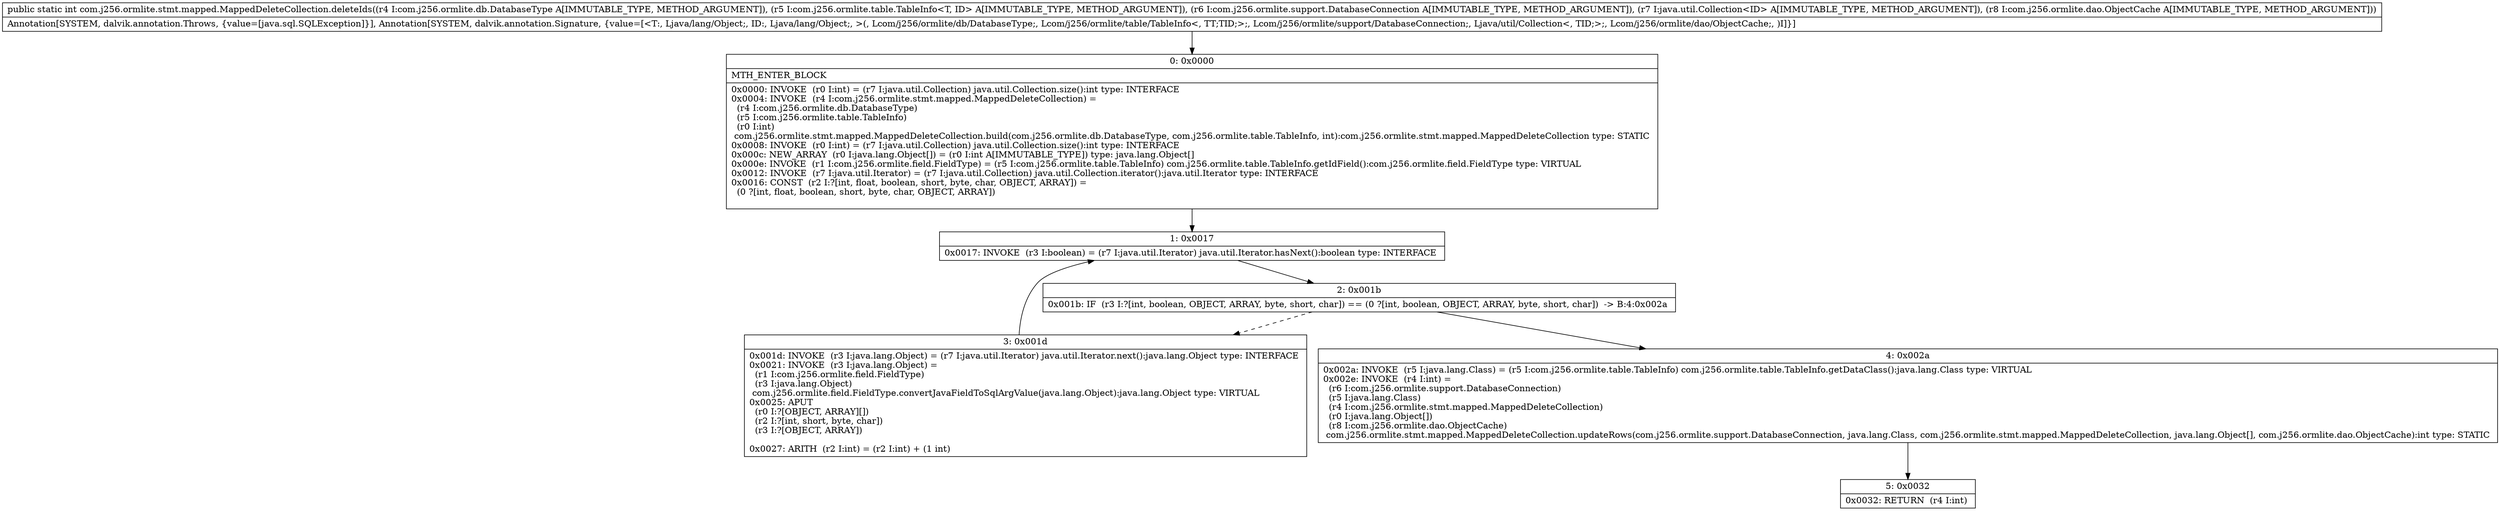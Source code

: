digraph "CFG forcom.j256.ormlite.stmt.mapped.MappedDeleteCollection.deleteIds(Lcom\/j256\/ormlite\/db\/DatabaseType;Lcom\/j256\/ormlite\/table\/TableInfo;Lcom\/j256\/ormlite\/support\/DatabaseConnection;Ljava\/util\/Collection;Lcom\/j256\/ormlite\/dao\/ObjectCache;)I" {
Node_0 [shape=record,label="{0\:\ 0x0000|MTH_ENTER_BLOCK\l|0x0000: INVOKE  (r0 I:int) = (r7 I:java.util.Collection) java.util.Collection.size():int type: INTERFACE \l0x0004: INVOKE  (r4 I:com.j256.ormlite.stmt.mapped.MappedDeleteCollection) = \l  (r4 I:com.j256.ormlite.db.DatabaseType)\l  (r5 I:com.j256.ormlite.table.TableInfo)\l  (r0 I:int)\l com.j256.ormlite.stmt.mapped.MappedDeleteCollection.build(com.j256.ormlite.db.DatabaseType, com.j256.ormlite.table.TableInfo, int):com.j256.ormlite.stmt.mapped.MappedDeleteCollection type: STATIC \l0x0008: INVOKE  (r0 I:int) = (r7 I:java.util.Collection) java.util.Collection.size():int type: INTERFACE \l0x000c: NEW_ARRAY  (r0 I:java.lang.Object[]) = (r0 I:int A[IMMUTABLE_TYPE]) type: java.lang.Object[] \l0x000e: INVOKE  (r1 I:com.j256.ormlite.field.FieldType) = (r5 I:com.j256.ormlite.table.TableInfo) com.j256.ormlite.table.TableInfo.getIdField():com.j256.ormlite.field.FieldType type: VIRTUAL \l0x0012: INVOKE  (r7 I:java.util.Iterator) = (r7 I:java.util.Collection) java.util.Collection.iterator():java.util.Iterator type: INTERFACE \l0x0016: CONST  (r2 I:?[int, float, boolean, short, byte, char, OBJECT, ARRAY]) = \l  (0 ?[int, float, boolean, short, byte, char, OBJECT, ARRAY])\l \l}"];
Node_1 [shape=record,label="{1\:\ 0x0017|0x0017: INVOKE  (r3 I:boolean) = (r7 I:java.util.Iterator) java.util.Iterator.hasNext():boolean type: INTERFACE \l}"];
Node_2 [shape=record,label="{2\:\ 0x001b|0x001b: IF  (r3 I:?[int, boolean, OBJECT, ARRAY, byte, short, char]) == (0 ?[int, boolean, OBJECT, ARRAY, byte, short, char])  \-\> B:4:0x002a \l}"];
Node_3 [shape=record,label="{3\:\ 0x001d|0x001d: INVOKE  (r3 I:java.lang.Object) = (r7 I:java.util.Iterator) java.util.Iterator.next():java.lang.Object type: INTERFACE \l0x0021: INVOKE  (r3 I:java.lang.Object) = \l  (r1 I:com.j256.ormlite.field.FieldType)\l  (r3 I:java.lang.Object)\l com.j256.ormlite.field.FieldType.convertJavaFieldToSqlArgValue(java.lang.Object):java.lang.Object type: VIRTUAL \l0x0025: APUT  \l  (r0 I:?[OBJECT, ARRAY][])\l  (r2 I:?[int, short, byte, char])\l  (r3 I:?[OBJECT, ARRAY])\l \l0x0027: ARITH  (r2 I:int) = (r2 I:int) + (1 int) \l}"];
Node_4 [shape=record,label="{4\:\ 0x002a|0x002a: INVOKE  (r5 I:java.lang.Class) = (r5 I:com.j256.ormlite.table.TableInfo) com.j256.ormlite.table.TableInfo.getDataClass():java.lang.Class type: VIRTUAL \l0x002e: INVOKE  (r4 I:int) = \l  (r6 I:com.j256.ormlite.support.DatabaseConnection)\l  (r5 I:java.lang.Class)\l  (r4 I:com.j256.ormlite.stmt.mapped.MappedDeleteCollection)\l  (r0 I:java.lang.Object[])\l  (r8 I:com.j256.ormlite.dao.ObjectCache)\l com.j256.ormlite.stmt.mapped.MappedDeleteCollection.updateRows(com.j256.ormlite.support.DatabaseConnection, java.lang.Class, com.j256.ormlite.stmt.mapped.MappedDeleteCollection, java.lang.Object[], com.j256.ormlite.dao.ObjectCache):int type: STATIC \l}"];
Node_5 [shape=record,label="{5\:\ 0x0032|0x0032: RETURN  (r4 I:int) \l}"];
MethodNode[shape=record,label="{public static int com.j256.ormlite.stmt.mapped.MappedDeleteCollection.deleteIds((r4 I:com.j256.ormlite.db.DatabaseType A[IMMUTABLE_TYPE, METHOD_ARGUMENT]), (r5 I:com.j256.ormlite.table.TableInfo\<T, ID\> A[IMMUTABLE_TYPE, METHOD_ARGUMENT]), (r6 I:com.j256.ormlite.support.DatabaseConnection A[IMMUTABLE_TYPE, METHOD_ARGUMENT]), (r7 I:java.util.Collection\<ID\> A[IMMUTABLE_TYPE, METHOD_ARGUMENT]), (r8 I:com.j256.ormlite.dao.ObjectCache A[IMMUTABLE_TYPE, METHOD_ARGUMENT]))  | Annotation[SYSTEM, dalvik.annotation.Throws, \{value=[java.sql.SQLException]\}], Annotation[SYSTEM, dalvik.annotation.Signature, \{value=[\<T:, Ljava\/lang\/Object;, ID:, Ljava\/lang\/Object;, \>(, Lcom\/j256\/ormlite\/db\/DatabaseType;, Lcom\/j256\/ormlite\/table\/TableInfo\<, TT;TID;\>;, Lcom\/j256\/ormlite\/support\/DatabaseConnection;, Ljava\/util\/Collection\<, TID;\>;, Lcom\/j256\/ormlite\/dao\/ObjectCache;, )I]\}]\l}"];
MethodNode -> Node_0;
Node_0 -> Node_1;
Node_1 -> Node_2;
Node_2 -> Node_3[style=dashed];
Node_2 -> Node_4;
Node_3 -> Node_1;
Node_4 -> Node_5;
}

